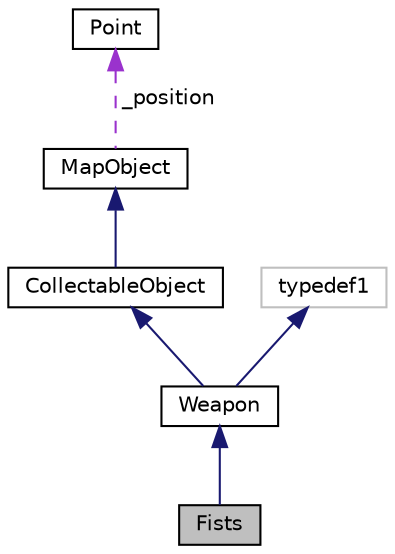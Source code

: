 digraph "Fists"
{
  edge [fontname="Helvetica",fontsize="10",labelfontname="Helvetica",labelfontsize="10"];
  node [fontname="Helvetica",fontsize="10",shape=record];
  Node5 [label="Fists",height=0.2,width=0.4,color="black", fillcolor="grey75", style="filled", fontcolor="black"];
  Node6 -> Node5 [dir="back",color="midnightblue",fontsize="10",style="solid",fontname="Helvetica"];
  Node6 [label="Weapon",height=0.2,width=0.4,color="black", fillcolor="white", style="filled",URL="$class_weapon.html"];
  Node7 -> Node6 [dir="back",color="midnightblue",fontsize="10",style="solid",fontname="Helvetica"];
  Node7 [label="CollectableObject",height=0.2,width=0.4,color="black", fillcolor="white", style="filled",URL="$class_collectable_object.html"];
  Node8 -> Node7 [dir="back",color="midnightblue",fontsize="10",style="solid",fontname="Helvetica"];
  Node8 [label="MapObject",height=0.2,width=0.4,color="black", fillcolor="white", style="filled",URL="$class_map_object.html"];
  Node9 -> Node8 [dir="back",color="darkorchid3",fontsize="10",style="dashed",label=" _position" ,fontname="Helvetica"];
  Node9 [label="Point",height=0.2,width=0.4,color="black", fillcolor="white", style="filled",URL="$class_point.html"];
  Node10 -> Node6 [dir="back",color="midnightblue",fontsize="10",style="solid",fontname="Helvetica"];
  Node10 [label="typedef1",height=0.2,width=0.4,color="grey75", fillcolor="white", style="filled"];
}
